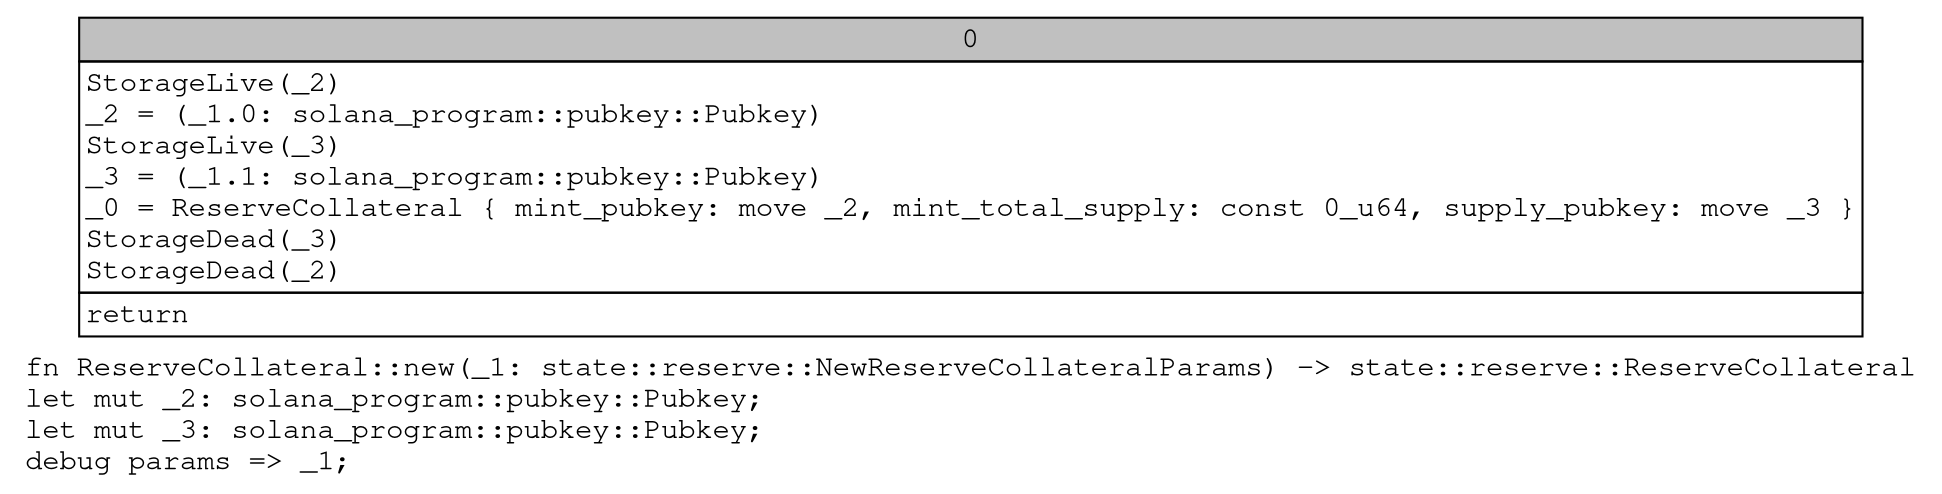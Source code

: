 digraph Mir_0_503 {
    graph [fontname="Courier, monospace"];
    node [fontname="Courier, monospace"];
    edge [fontname="Courier, monospace"];
    label=<fn ReserveCollateral::new(_1: state::reserve::NewReserveCollateralParams) -&gt; state::reserve::ReserveCollateral<br align="left"/>let mut _2: solana_program::pubkey::Pubkey;<br align="left"/>let mut _3: solana_program::pubkey::Pubkey;<br align="left"/>debug params =&gt; _1;<br align="left"/>>;
    bb0__0_503 [shape="none", label=<<table border="0" cellborder="1" cellspacing="0"><tr><td bgcolor="gray" align="center" colspan="1">0</td></tr><tr><td align="left" balign="left">StorageLive(_2)<br/>_2 = (_1.0: solana_program::pubkey::Pubkey)<br/>StorageLive(_3)<br/>_3 = (_1.1: solana_program::pubkey::Pubkey)<br/>_0 = ReserveCollateral { mint_pubkey: move _2, mint_total_supply: const 0_u64, supply_pubkey: move _3 }<br/>StorageDead(_3)<br/>StorageDead(_2)<br/></td></tr><tr><td align="left">return</td></tr></table>>];
}
